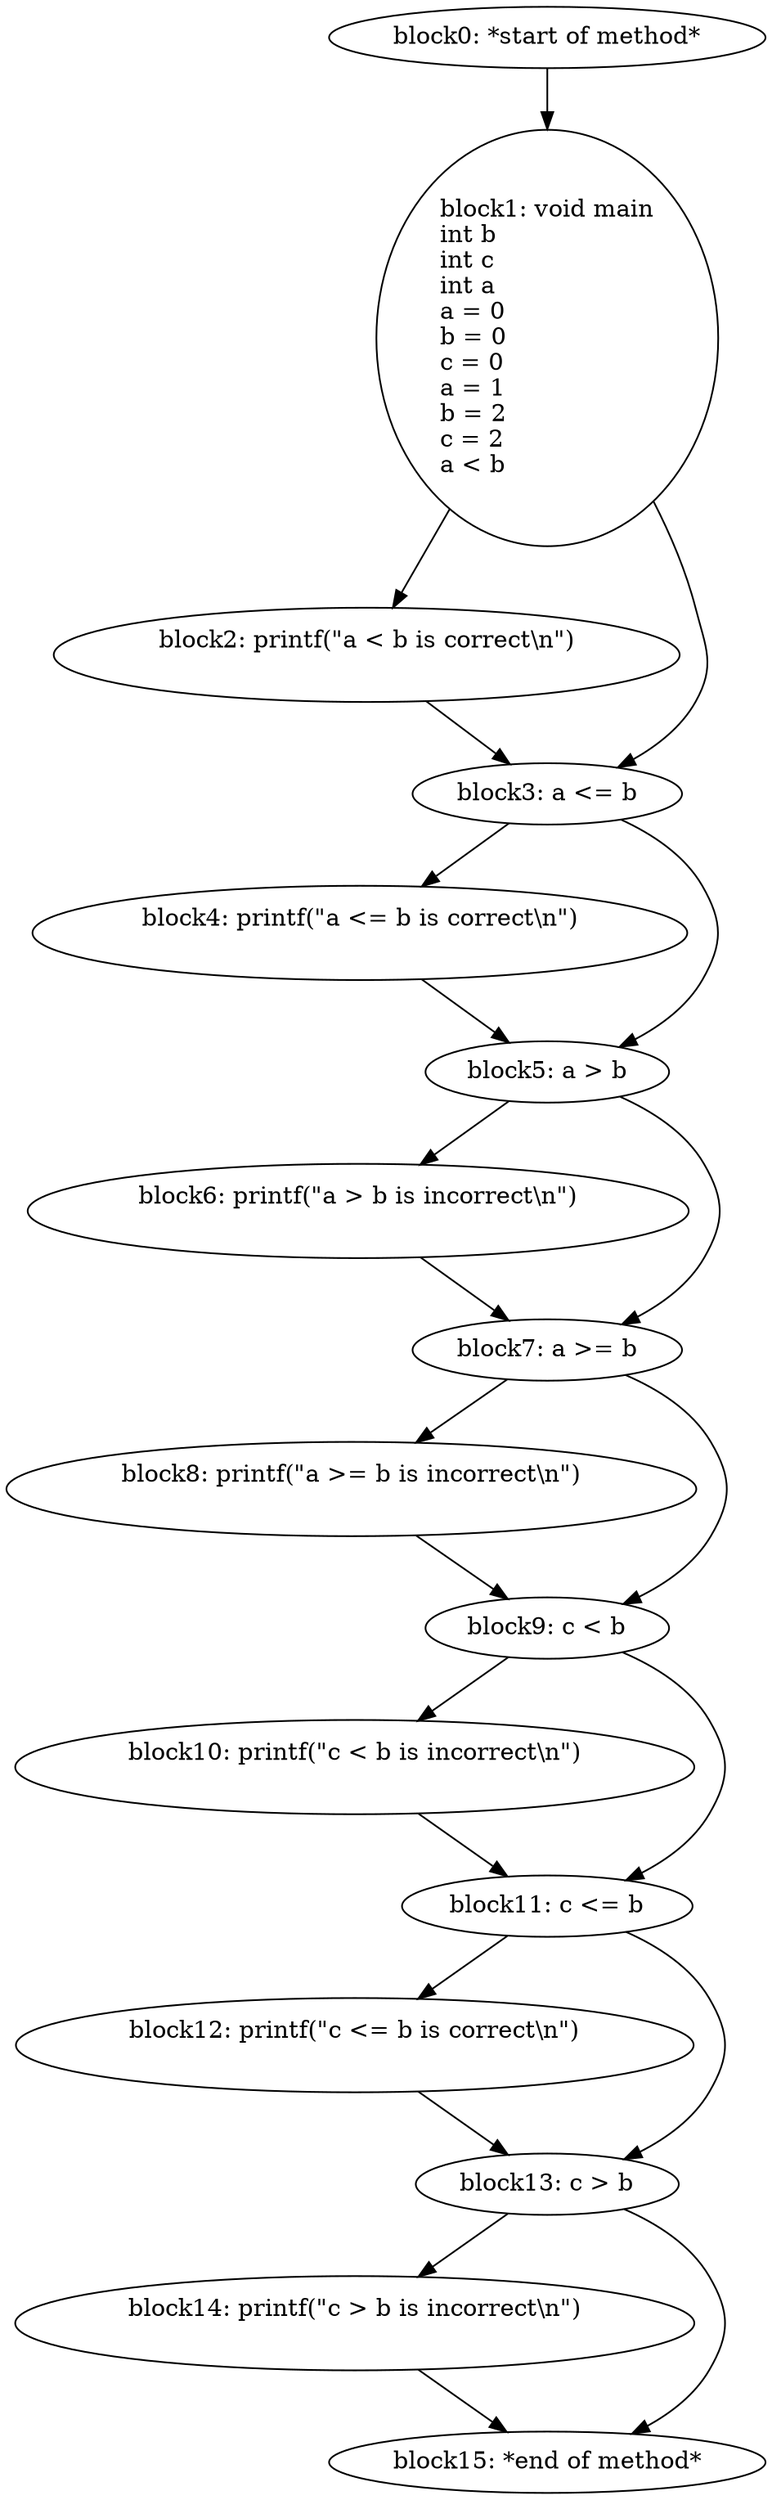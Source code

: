 digraph G {
  block0 [ label="block0: *start\ of\ method*\l" ];
  block1 [ label="block1: void\ main\lint\ b\lint\ c\lint\ a\la\ =\ 0\lb\ =\ 0\lc\ =\ 0\la\ =\ 1\lb\ =\ 2\lc\ =\ 2\la\ \<\ b\l" ];
  block2 [ label="block2: printf\(\"a\ \<\ b\ is\ correct\\n\"\)\l\l" ];
  block3 [ label="block3: a\ \<=\ b\l" ];
  block4 [ label="block4: printf\(\"a\ \<=\ b\ is\ correct\\n\"\)\l\l" ];
  block5 [ label="block5: a\ \>\ b\l" ];
  block6 [ label="block6: printf\(\"a\ \>\ b\ is\ incorrect\\n\"\)\l\l" ];
  block7 [ label="block7: a\ \>=\ b\l" ];
  block8 [ label="block8: printf\(\"a\ \>=\ b\ is\ incorrect\\n\"\)\l\l" ];
  block9 [ label="block9: c\ \<\ b\l" ];
  block10 [ label="block10: printf\(\"c\ \<\ b\ is\ incorrect\\n\"\)\l\l" ];
  block11 [ label="block11: c\ \<=\ b\l" ];
  block12 [ label="block12: printf\(\"c\ \<=\ b\ is\ correct\\n\"\)\l\l" ];
  block13 [ label="block13: c\ \>\ b\l" ];
  block14 [ label="block14: printf\(\"c\ \>\ b\ is\ incorrect\\n\"\)\l\l" ];
  block15 [ label="block15: *end\ of\ method*\l" ];
  block0 -> block1;
  block1 -> block2;
  block2 -> block3;
  block3 -> block4;
  block4 -> block5;
  block5 -> block6;
  block6 -> block7;
  block7 -> block8;
  block8 -> block9;
  block9 -> block10;
  block10 -> block11;
  block11 -> block12;
  block12 -> block13;
  block13 -> block14;
  block14 -> block15;
  block13 -> block15;
  block11 -> block13;
  block9 -> block11;
  block7 -> block9;
  block5 -> block7;
  block3 -> block5;
  block1 -> block3;
}
